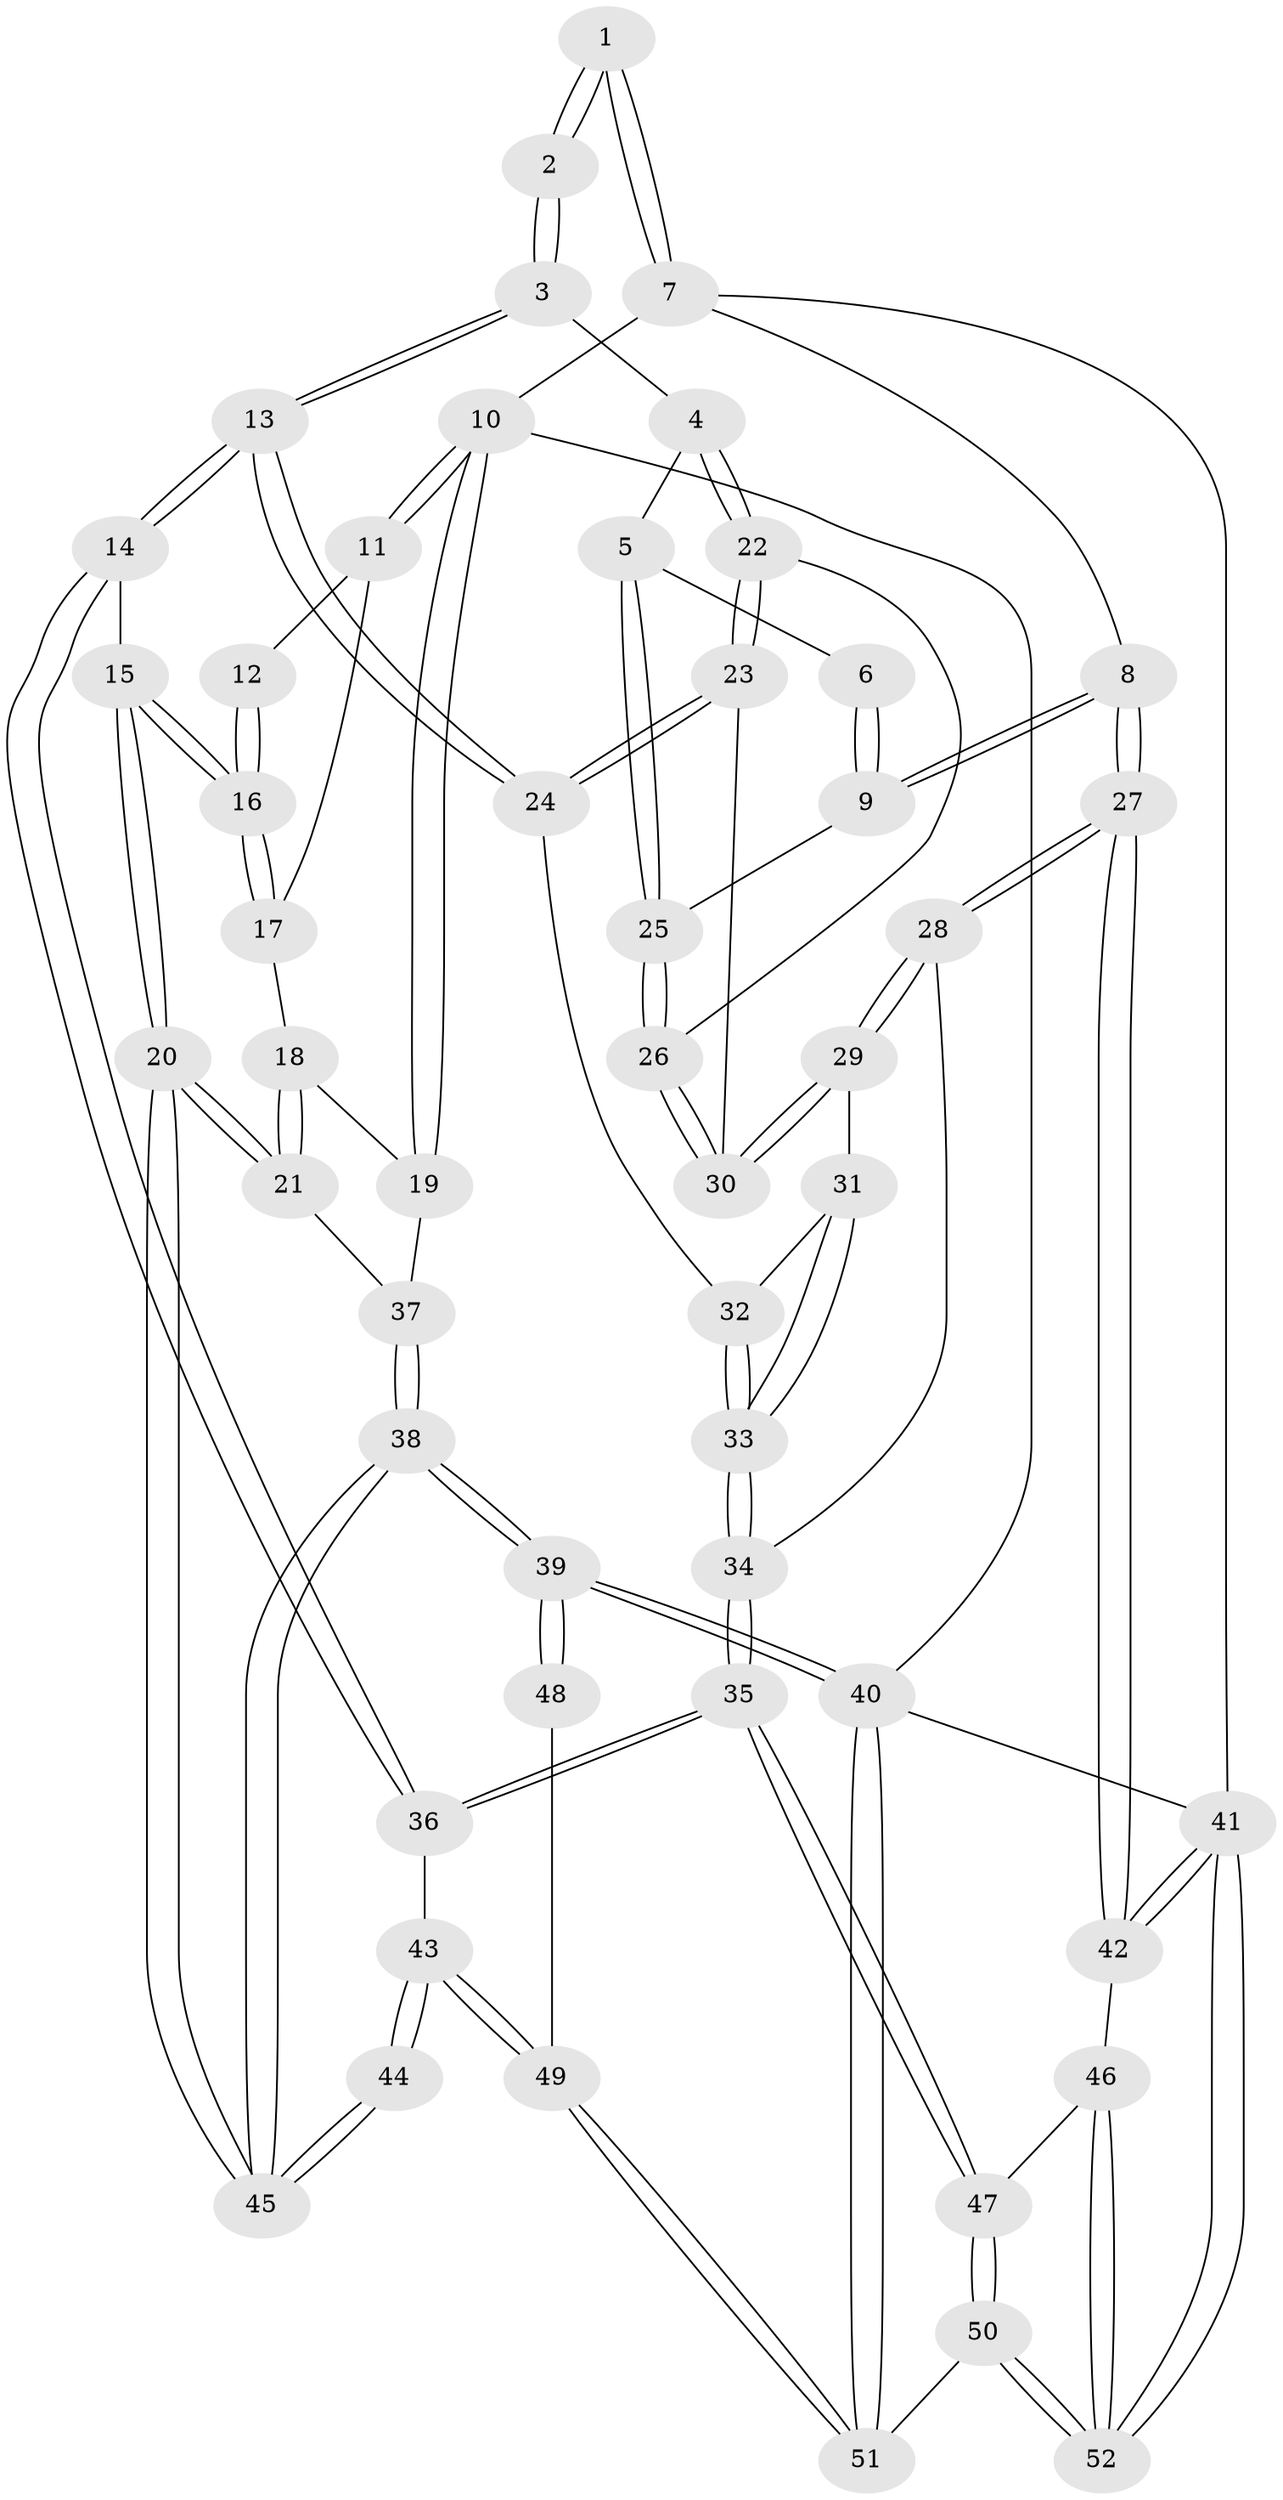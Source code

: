 // Generated by graph-tools (version 1.1) at 2025/03/03/09/25 03:03:24]
// undirected, 52 vertices, 127 edges
graph export_dot {
graph [start="1"]
  node [color=gray90,style=filled];
  1 [pos="+0.9527915885692685+0"];
  2 [pos="+0.6114196176162601+0"];
  3 [pos="+0.6476331424754147+0.07235459116050272"];
  4 [pos="+0.8104177007462523+0.15392616747940877"];
  5 [pos="+0.8218486945402952+0.15499563971686162"];
  6 [pos="+0.9165409340498637+0"];
  7 [pos="+1+0"];
  8 [pos="+1+0.16295592790551683"];
  9 [pos="+0.9307241812775143+0.2081148477317391"];
  10 [pos="+0+0"];
  11 [pos="+0.14789210240371942+0"];
  12 [pos="+0.48108788507224043+0"];
  13 [pos="+0.5206327348369509+0.30786826856039257"];
  14 [pos="+0.43124303656619223+0.3380785377272019"];
  15 [pos="+0.3994253230091252+0.32814126257471465"];
  16 [pos="+0.3949165847848014+0.3084867009545701"];
  17 [pos="+0.17230665174789914+0"];
  18 [pos="+0.13338632858097058+0.11324678091020265"];
  19 [pos="+0+0.277940863757966"];
  20 [pos="+0.19847190901482323+0.38321537789027427"];
  21 [pos="+0.18251890037734833+0.37355904273532736"];
  22 [pos="+0.7236420088842312+0.28854411175423117"];
  23 [pos="+0.7093688814211715+0.3003159340044272"];
  24 [pos="+0.601912566274183+0.33568819008664696"];
  25 [pos="+0.9209579811782446+0.2115019301541664"];
  26 [pos="+0.8983244472585784+0.2704972526609078"];
  27 [pos="+1+0.5879624335768235"];
  28 [pos="+1+0.568678291408104"];
  29 [pos="+0.8888313416436046+0.4504756684374852"];
  30 [pos="+0.8807206660918241+0.3736156045363034"];
  31 [pos="+0.8430078582112751+0.4696287951416648"];
  32 [pos="+0.6334813196053432+0.367323522669382"];
  33 [pos="+0.7102223921749731+0.6455072181937536"];
  34 [pos="+0.6964264857776598+0.6804237884458811"];
  35 [pos="+0.6323362597482239+0.7798536646410693"];
  36 [pos="+0.5243036749849987+0.7239992011395948"];
  37 [pos="+0+0.2981333003318608"];
  38 [pos="+0+0.7438755448465197"];
  39 [pos="+0+1"];
  40 [pos="+0+1"];
  41 [pos="+1+1"];
  42 [pos="+1+0.7567928268705094"];
  43 [pos="+0.25303633598530934+0.775251776995724"];
  44 [pos="+0.21912625591387813+0.7524754501098966"];
  45 [pos="+0.13988277379312708+0.6846792952141797"];
  46 [pos="+0.7623587490166936+0.8246495617124875"];
  47 [pos="+0.6517498804211501+0.8158802703655551"];
  48 [pos="+0.07423649532658988+0.9146564640538388"];
  49 [pos="+0.24573598258869245+1"];
  50 [pos="+0.6109597036705683+1"];
  51 [pos="+0.2473124276740085+1"];
  52 [pos="+1+1"];
  1 -- 2;
  1 -- 2;
  1 -- 7;
  1 -- 7;
  2 -- 3;
  2 -- 3;
  3 -- 4;
  3 -- 13;
  3 -- 13;
  4 -- 5;
  4 -- 22;
  4 -- 22;
  5 -- 6;
  5 -- 25;
  5 -- 25;
  6 -- 9;
  6 -- 9;
  7 -- 8;
  7 -- 10;
  7 -- 41;
  8 -- 9;
  8 -- 9;
  8 -- 27;
  8 -- 27;
  9 -- 25;
  10 -- 11;
  10 -- 11;
  10 -- 19;
  10 -- 19;
  10 -- 40;
  11 -- 12;
  11 -- 17;
  12 -- 16;
  12 -- 16;
  13 -- 14;
  13 -- 14;
  13 -- 24;
  13 -- 24;
  14 -- 15;
  14 -- 36;
  14 -- 36;
  15 -- 16;
  15 -- 16;
  15 -- 20;
  15 -- 20;
  16 -- 17;
  16 -- 17;
  17 -- 18;
  18 -- 19;
  18 -- 21;
  18 -- 21;
  19 -- 37;
  20 -- 21;
  20 -- 21;
  20 -- 45;
  20 -- 45;
  21 -- 37;
  22 -- 23;
  22 -- 23;
  22 -- 26;
  23 -- 24;
  23 -- 24;
  23 -- 30;
  24 -- 32;
  25 -- 26;
  25 -- 26;
  26 -- 30;
  26 -- 30;
  27 -- 28;
  27 -- 28;
  27 -- 42;
  27 -- 42;
  28 -- 29;
  28 -- 29;
  28 -- 34;
  29 -- 30;
  29 -- 30;
  29 -- 31;
  31 -- 32;
  31 -- 33;
  31 -- 33;
  32 -- 33;
  32 -- 33;
  33 -- 34;
  33 -- 34;
  34 -- 35;
  34 -- 35;
  35 -- 36;
  35 -- 36;
  35 -- 47;
  35 -- 47;
  36 -- 43;
  37 -- 38;
  37 -- 38;
  38 -- 39;
  38 -- 39;
  38 -- 45;
  38 -- 45;
  39 -- 40;
  39 -- 40;
  39 -- 48;
  39 -- 48;
  40 -- 51;
  40 -- 51;
  40 -- 41;
  41 -- 42;
  41 -- 42;
  41 -- 52;
  41 -- 52;
  42 -- 46;
  43 -- 44;
  43 -- 44;
  43 -- 49;
  43 -- 49;
  44 -- 45;
  44 -- 45;
  46 -- 47;
  46 -- 52;
  46 -- 52;
  47 -- 50;
  47 -- 50;
  48 -- 49;
  49 -- 51;
  49 -- 51;
  50 -- 51;
  50 -- 52;
  50 -- 52;
}
